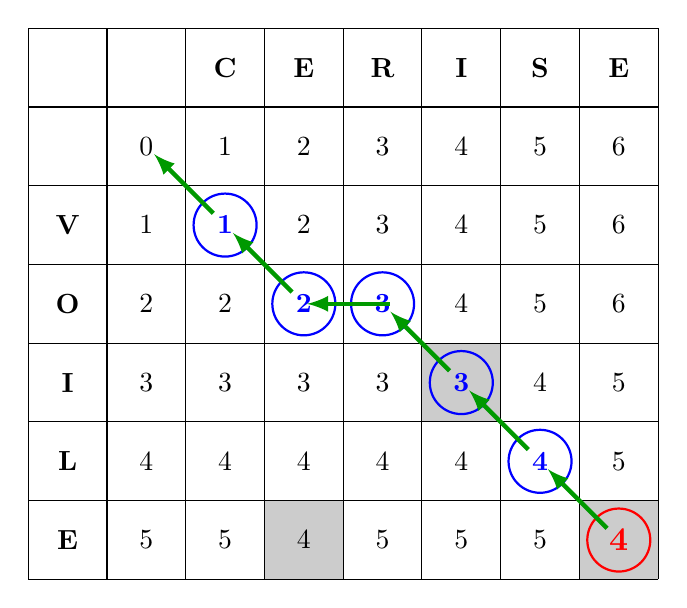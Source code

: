 \begin{tikzpicture}

% Lettres communes
\fill[black!20] (4,-3) rectangle ++(1,1);
\fill[black!20] (2,-5) rectangle ++(1,1);
\fill[black!20] (6,-5) rectangle ++(1,1);

% Grille
\draw (-1,2) grid ++(8,-7);

% Mot 1
\node at (-0.5,-0.5) {\bf V};
\node at (-0.5,-1.5) {\bf O};
\node at (-0.5,-2.5) {\bf I};
\node at (-0.5,-3.5) {\bf L};
\node at (-0.5,-4.5) {\bf E};

% Mot 2
\node at (1.5,1.5) {\bf C};
\node at (2.5,1.5) {\bf E};
\node at (3.5,1.5) {\bf R};
\node at (4.5,1.5) {\bf I};
\node at (5.5,1.5) {\bf S};
\node at (6.5,1.5) {\bf E};

% Initialisation
\foreach \i in {0,...,6}{
  \node at (\i+0.5,0.5) {$\i$};
}
\foreach \i in {1,...,5}{
  \node at (0.5,-\i+0.5) {$\i$};
}


% Cases intÃ©rieurs

% Ligne 1
\node[blue] at (1.5,-0.5) {$\mathbf{1}$};
\node at (2.5,-0.5) {$2$};
\node at (3.5,-0.5) {$3$};
\node at (4.5,-0.5) {$4$};
\node at (5.5,-0.5) {$5$};
\node at (6.5,-0.5) {$6$};


% Ligne 2
\node at (1.5,-1.5) {$2$};
\node[blue] at (2.5,-1.5) {$\mathbf{2}$};
\node[blue] at (3.5,-1.5) {$\mathbf{3}$};
\node at (4.5,-1.5) {$4$};
\node at (5.5,-1.5) {$5$};
\node at (6.5,-1.5) {$6$};

% Ligne 3
\node at (1.5,-2.5) {$3$};
\node at (2.5,-2.5) {$3$};
\node at (3.5,-2.5) {$3$};
\node[blue] at (4.5,-2.5) {$\mathbf{3}$};
\node at (5.5,-2.5) {$4$};
\node at (6.5,-2.5) {$5$};

% Ligne 4
\node at (1.5,-3.5) {$4$};
\node at (2.5,-3.5) {$4$};
\node at (3.5,-3.5) {$4$};
\node at (4.5,-3.5) {$4$};
\node[blue] at (5.5,-3.5) {$\mathbf{4}$};
\node at (6.5,-3.5) {$5$};

% Ligne 5
\node at (1.5,-4.5) {$5$};
\node at (2.5,-4.5) {$4$};
\node at (3.5,-4.5) {$5$};
\node at (4.5,-4.5) {$5$};
\node at (5.5,-4.5) {$5$};
%\node at (6.5,-4.5) {$4$};

\node[scale=1.2,red] at (6.5,-4.5) {$\mathbf{4}$};



\draw[blue,thick] (1.5,-0.5) circle (0.4);
\draw[blue,thick] (2.5,-1.5) circle (0.4);
\draw[blue,thick] (3.5,-1.5) circle (0.4);
\draw[blue,thick] (4.5,-2.5) circle (0.4);
\draw[blue,thick] (5.5,-3.5) circle (0.4);
\draw[red,thick] (6.5,-4.5) circle (0.4);


% Flèches
\tikzstyle{arrow} = [->,>=latex,ultra thick,shorten >=4pt,shorten <=6pt,green!60!black];

\draw[arrow] (6.5,-4.5)--++(-1,1);
\draw[arrow] (5.5,-3.5)--++(-1,1);
\draw[arrow] (4.5,-2.5)--++(-1,1);
\draw[arrow] (3.8,-1.5)--++(-1.4,0);
\draw[arrow] (2.5,-1.5)--++(-1,1);
\draw[arrow] (1.5,-0.5)--++(-1,1);
\end{tikzpicture}